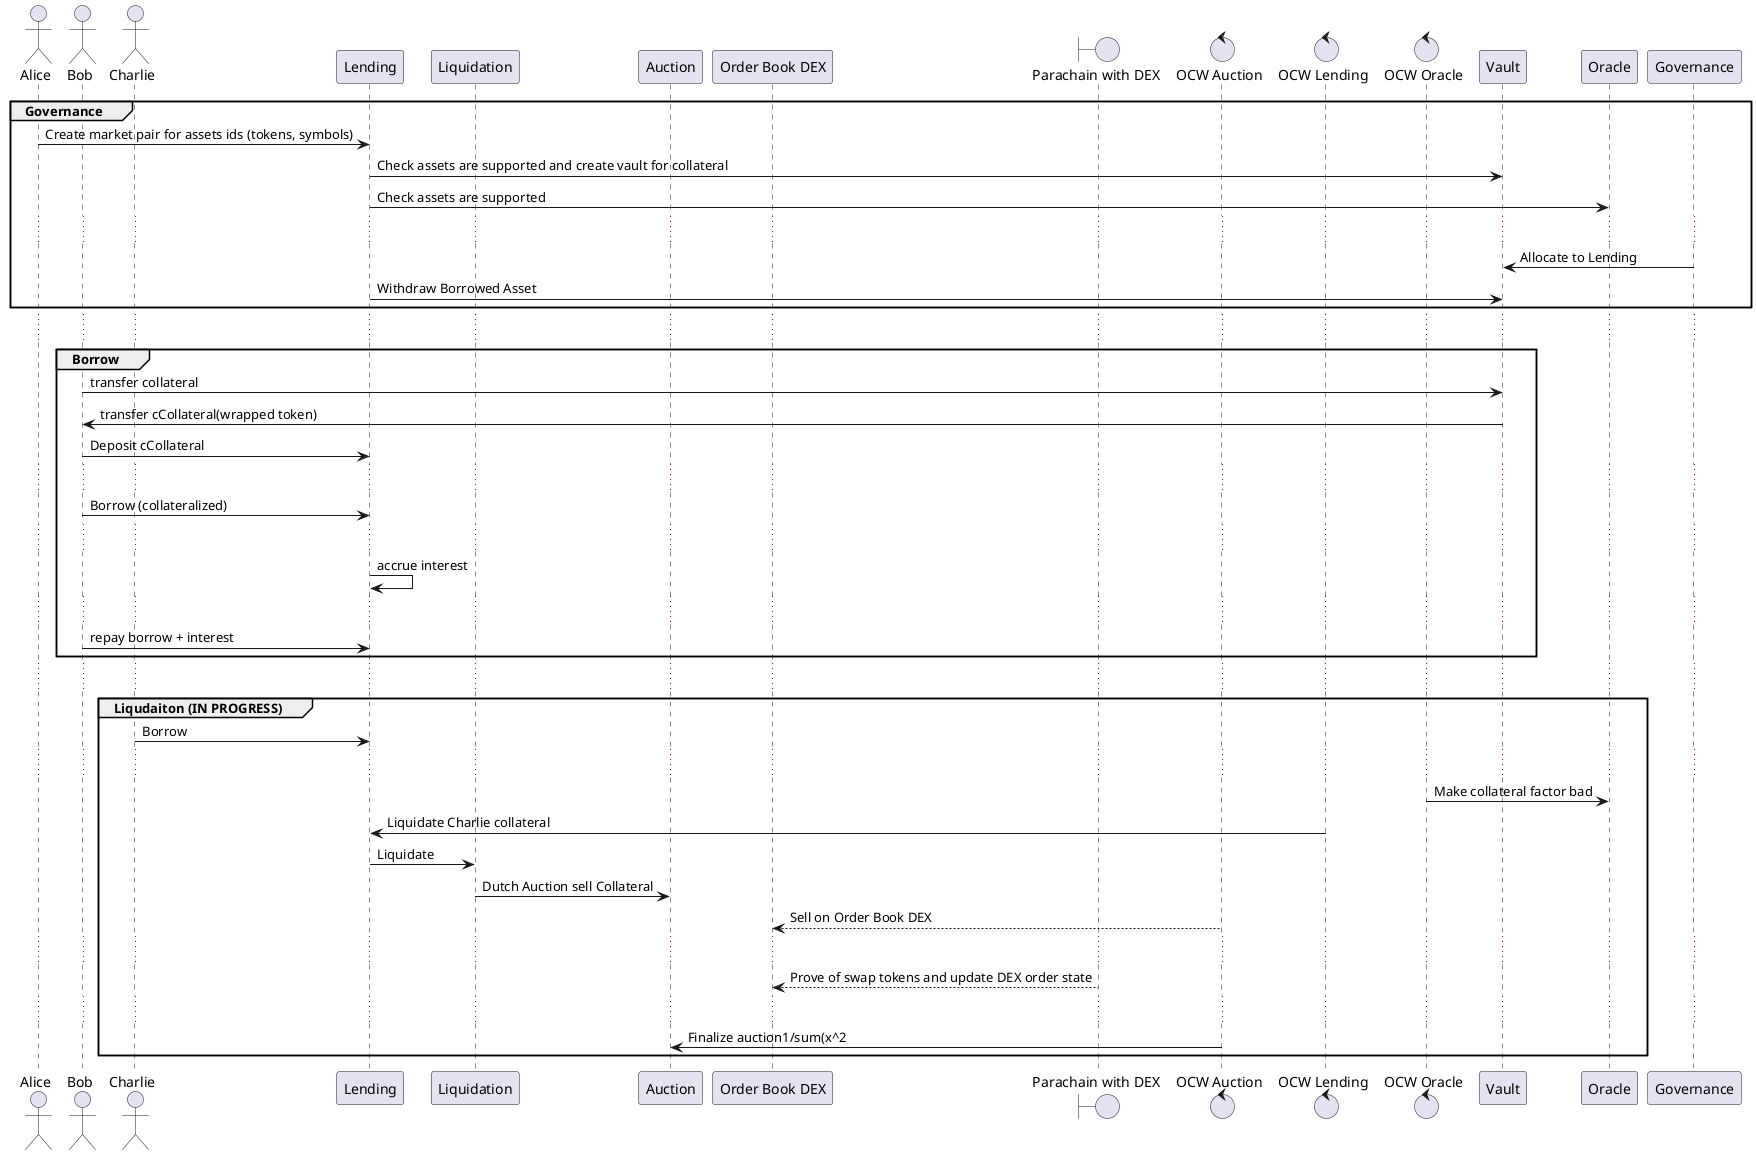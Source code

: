 @startuml

actor Alice as a
actor Bob as b
actor Charlie as ac
participant Lending as l
participant Liquidation as k
participant Auction as au
participant "Order Book DEX" as d
boundary "Parachain with DEX" as p
control "OCW Auction" as oa
control "OCW Lending" as ol
control "OCW Oracle" as m

group Governance


  a -> l: Create market pair for assets ids (tokens, symbols)
  l -> Vault: Check assets are supported and create vault for collateral
  l -> Oracle: Check assets are supported
  ...
  Governance -> Vault : Allocate to Lending
  l -> Vault : Withdraw Borrowed Asset

end

...

group Borrow

  b -> Vault : transfer collateral
  Vault -> b : transfer cCollateral(wrapped token)
  b -> l : Deposit cCollateral
  ...
  b -> l : Borrow (collateralized)
  ...
  l -> l : accrue interest
  ...
  b -> l : repay borrow + interest

end

...

group Liqudaiton (IN PROGRESS)

  ac -> l : Borrow

  ...


  m -> Oracle : Make collateral factor bad

  ol -> l : Liquidate Charlie collateral

  l -> k: Liquidate

  k -> au: Dutch Auction sell Collateral

  oa --> d: Sell on Order Book DEX

  ...

  p  --> d: Prove of swap tokens and update DEX order state


  ...

  oa -> au : Finalize auction1/sum(x^2

end

@enduml
